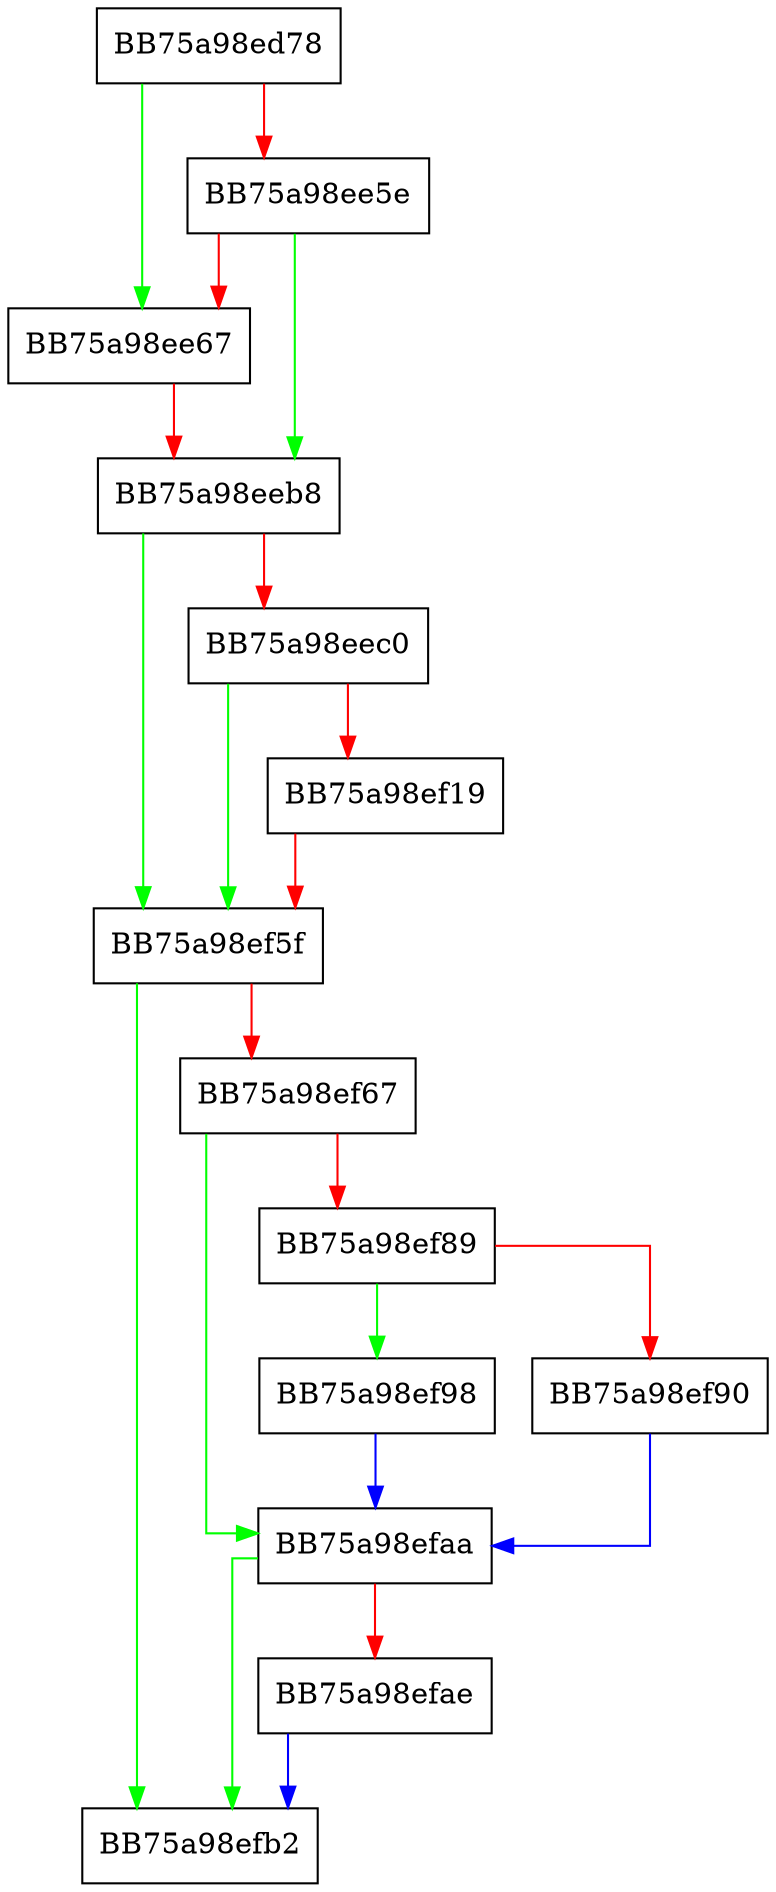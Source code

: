 digraph init {
  node [shape="box"];
  graph [splines=ortho];
  BB75a98ed78 -> BB75a98ee67 [color="green"];
  BB75a98ed78 -> BB75a98ee5e [color="red"];
  BB75a98ee5e -> BB75a98eeb8 [color="green"];
  BB75a98ee5e -> BB75a98ee67 [color="red"];
  BB75a98ee67 -> BB75a98eeb8 [color="red"];
  BB75a98eeb8 -> BB75a98ef5f [color="green"];
  BB75a98eeb8 -> BB75a98eec0 [color="red"];
  BB75a98eec0 -> BB75a98ef5f [color="green"];
  BB75a98eec0 -> BB75a98ef19 [color="red"];
  BB75a98ef19 -> BB75a98ef5f [color="red"];
  BB75a98ef5f -> BB75a98efb2 [color="green"];
  BB75a98ef5f -> BB75a98ef67 [color="red"];
  BB75a98ef67 -> BB75a98efaa [color="green"];
  BB75a98ef67 -> BB75a98ef89 [color="red"];
  BB75a98ef89 -> BB75a98ef98 [color="green"];
  BB75a98ef89 -> BB75a98ef90 [color="red"];
  BB75a98ef90 -> BB75a98efaa [color="blue"];
  BB75a98ef98 -> BB75a98efaa [color="blue"];
  BB75a98efaa -> BB75a98efb2 [color="green"];
  BB75a98efaa -> BB75a98efae [color="red"];
  BB75a98efae -> BB75a98efb2 [color="blue"];
}